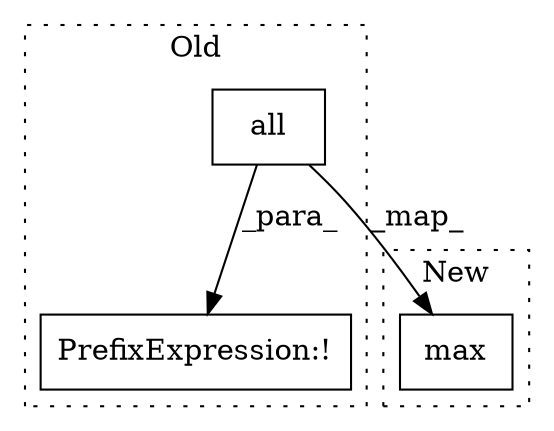 digraph G {
subgraph cluster0 {
1 [label="all" a="32" s="72347,72464" l="13,-3" shape="box"];
3 [label="PrefixExpression:!" a="38" s="72346" l="1" shape="box"];
label = "Old";
style="dotted";
}
subgraph cluster1 {
2 [label="max" a="32" s="73107,73212" l="13,-3" shape="box"];
label = "New";
style="dotted";
}
1 -> 3 [label="_para_"];
1 -> 2 [label="_map_"];
}